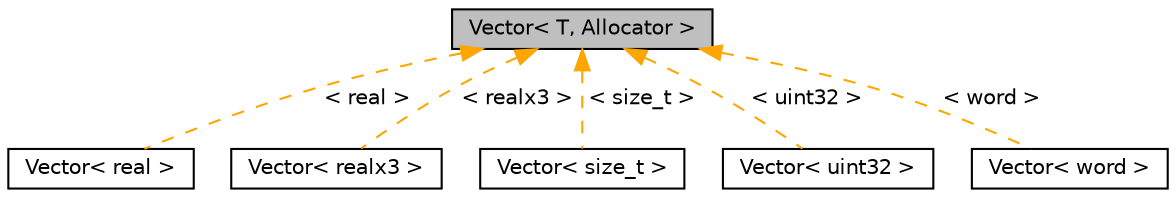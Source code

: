 digraph "Vector&lt; T, Allocator &gt;"
{
 // LATEX_PDF_SIZE
  edge [fontname="Helvetica",fontsize="10",labelfontname="Helvetica",labelfontsize="10"];
  node [fontname="Helvetica",fontsize="10",shape=record];
  Node1 [label="Vector\< T, Allocator \>",height=0.2,width=0.4,color="black", fillcolor="grey75", style="filled", fontcolor="black",tooltip=" "];
  Node1 -> Node2 [dir="back",color="orange",fontsize="10",style="dashed",label=" \< real \>" ,fontname="Helvetica"];
  Node2 [label="Vector\< real \>",height=0.2,width=0.4,color="black", fillcolor="white", style="filled",URL="$classpFlow_1_1Vector.html",tooltip=" "];
  Node1 -> Node3 [dir="back",color="orange",fontsize="10",style="dashed",label=" \< realx3 \>" ,fontname="Helvetica"];
  Node3 [label="Vector\< realx3 \>",height=0.2,width=0.4,color="black", fillcolor="white", style="filled",URL="$classpFlow_1_1Vector.html",tooltip=" "];
  Node1 -> Node4 [dir="back",color="orange",fontsize="10",style="dashed",label=" \< size_t \>" ,fontname="Helvetica"];
  Node4 [label="Vector\< size_t \>",height=0.2,width=0.4,color="black", fillcolor="white", style="filled",URL="$classpFlow_1_1Vector.html",tooltip=" "];
  Node1 -> Node5 [dir="back",color="orange",fontsize="10",style="dashed",label=" \< uint32 \>" ,fontname="Helvetica"];
  Node5 [label="Vector\< uint32 \>",height=0.2,width=0.4,color="black", fillcolor="white", style="filled",URL="$classpFlow_1_1Vector.html",tooltip=" "];
  Node1 -> Node6 [dir="back",color="orange",fontsize="10",style="dashed",label=" \< word \>" ,fontname="Helvetica"];
  Node6 [label="Vector\< word \>",height=0.2,width=0.4,color="black", fillcolor="white", style="filled",URL="$classpFlow_1_1Vector.html",tooltip=" "];
}
